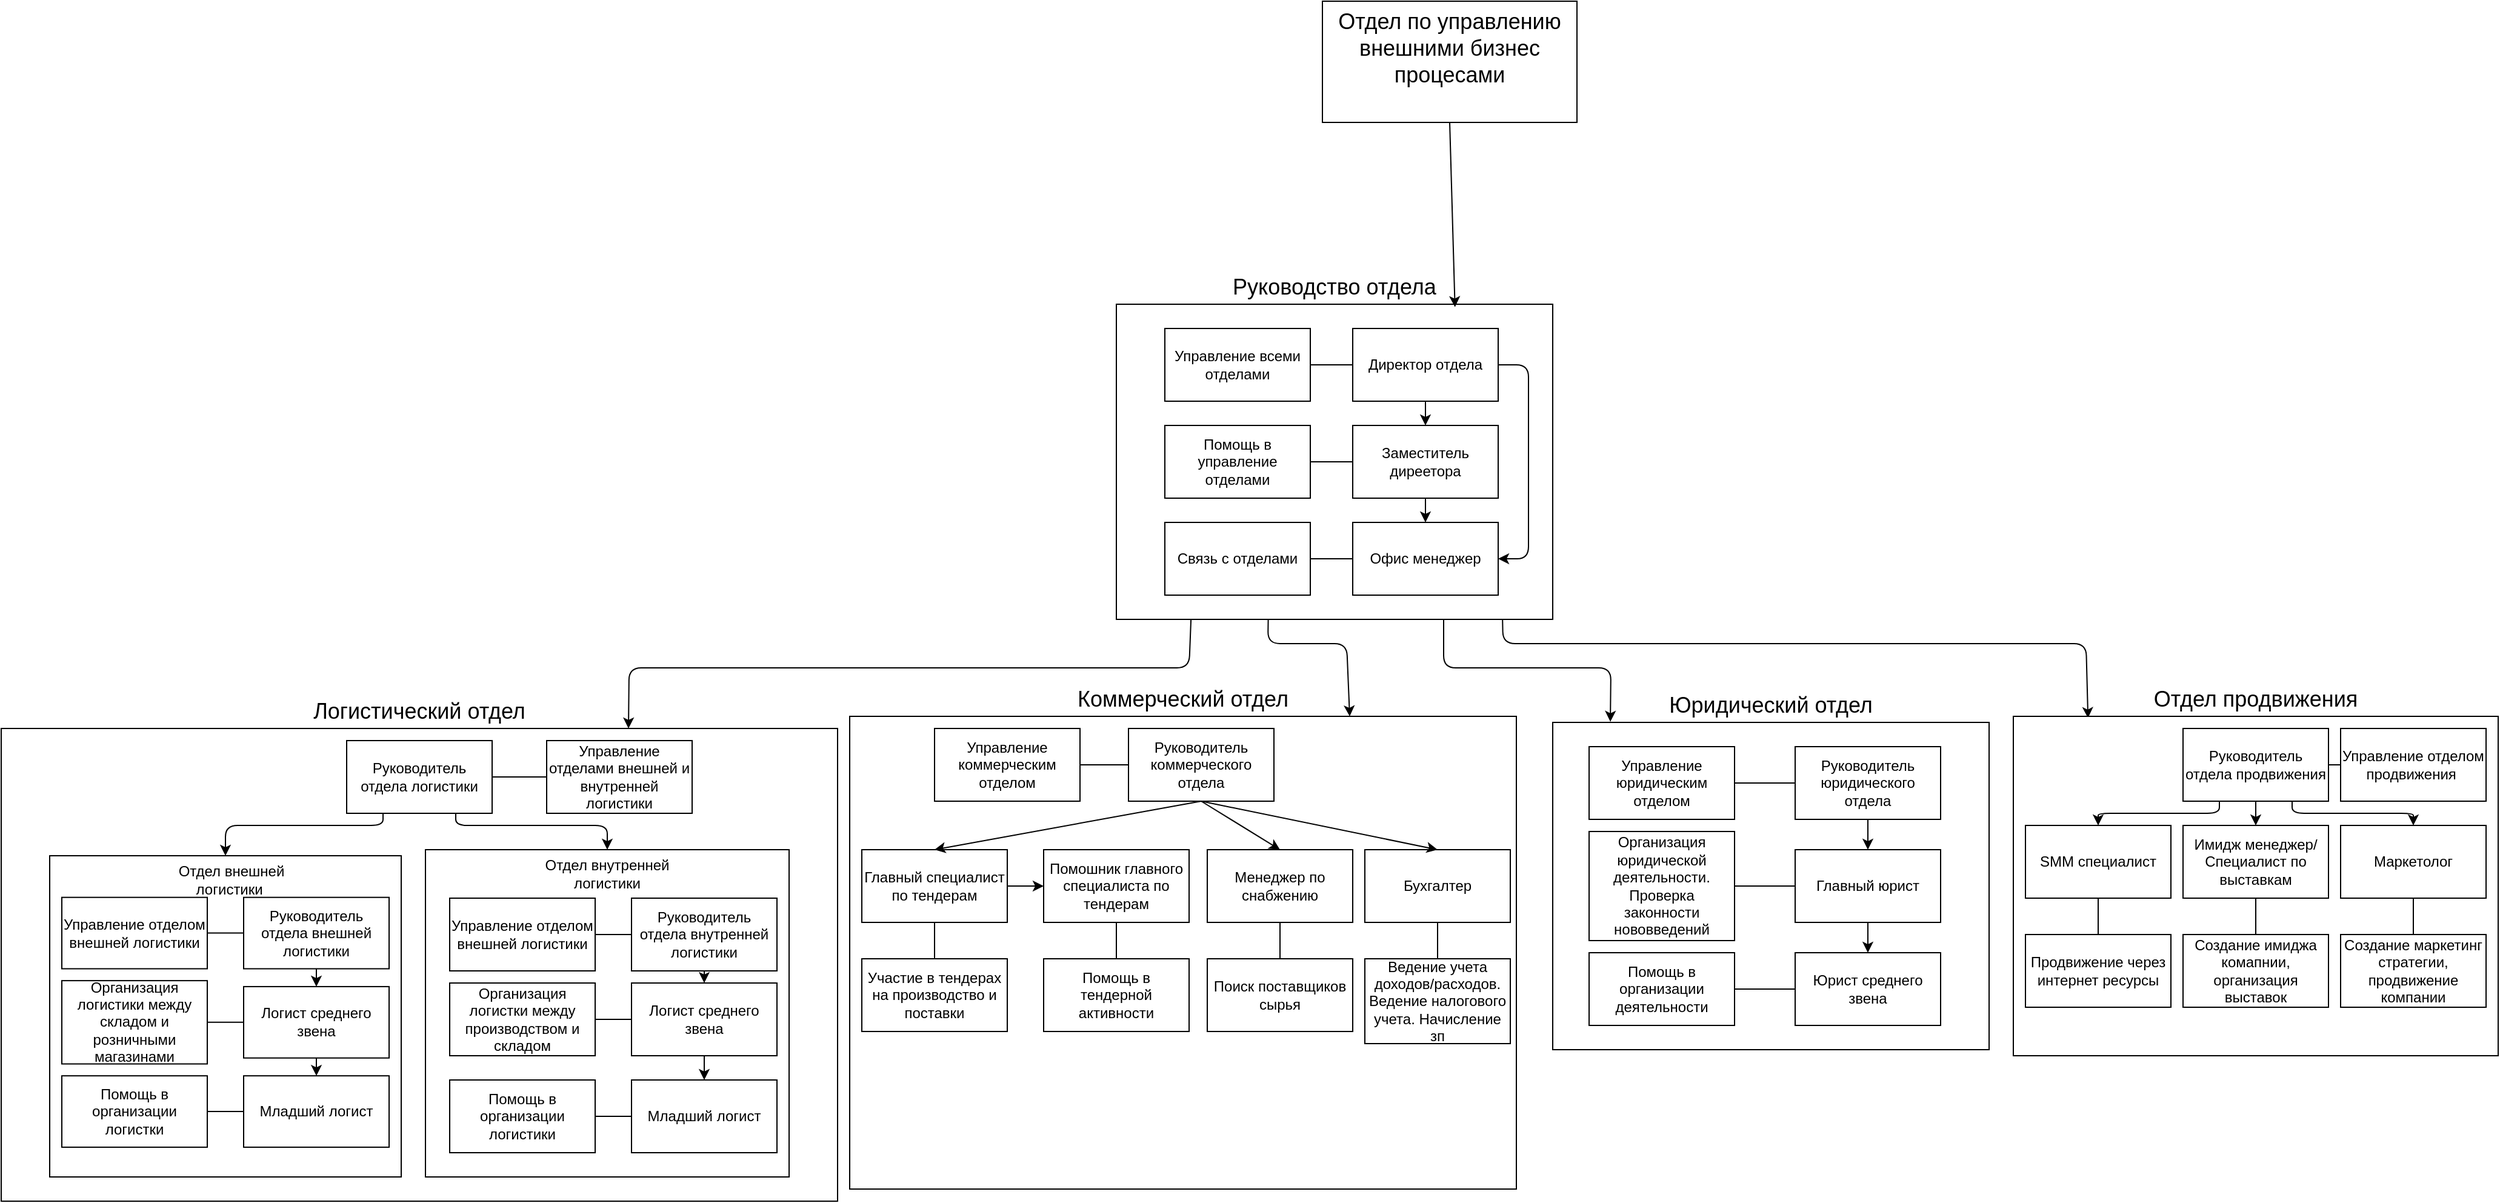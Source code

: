 <mxfile>
    <diagram id="2Vtnk_SKEZcLr_G2rO4P" name="Page-1">
        <mxGraphModel dx="2275" dy="827" grid="1" gridSize="10" guides="1" tooltips="1" connect="1" arrows="1" fold="1" page="1" pageScale="1" pageWidth="850" pageHeight="1100" math="0" shadow="0">
            <root>
                <mxCell id="0"/>
                <mxCell id="1" parent="0"/>
                <mxCell id="2" value="Отдел по управлению внешними бизнес процесами&lt;div&gt;&lt;br&gt;&lt;/div&gt;" style="rounded=0;whiteSpace=wrap;html=1;fontSize=18;" parent="1" vertex="1">
                    <mxGeometry x="330" y="10" width="210" height="100" as="geometry"/>
                </mxCell>
                <mxCell id="4" value="Руководство отдела" style="rounded=0;whiteSpace=wrap;html=1;fontSize=18;labelPosition=center;verticalLabelPosition=top;align=center;verticalAlign=bottom;labelBorderColor=none;" parent="1" vertex="1">
                    <mxGeometry x="160" y="260" width="360" height="260" as="geometry"/>
                </mxCell>
                <mxCell id="11" style="edgeStyle=none;html=1;entryX=1;entryY=0.5;entryDx=0;entryDy=0;" parent="1" source="8" target="10" edge="1">
                    <mxGeometry relative="1" as="geometry">
                        <Array as="points">
                            <mxPoint x="500" y="310"/>
                            <mxPoint x="500" y="470"/>
                        </Array>
                    </mxGeometry>
                </mxCell>
                <mxCell id="8" value="Директор отдела" style="rounded=0;whiteSpace=wrap;html=1;" parent="1" vertex="1">
                    <mxGeometry x="355" y="280" width="120" height="60" as="geometry"/>
                </mxCell>
                <mxCell id="9" value="Заместитель диреетора" style="rounded=0;whiteSpace=wrap;html=1;" parent="1" vertex="1">
                    <mxGeometry x="355" y="360" width="120" height="60" as="geometry"/>
                </mxCell>
                <mxCell id="10" value="Офис менеджер" style="rounded=0;whiteSpace=wrap;html=1;" parent="1" vertex="1">
                    <mxGeometry x="355" y="440" width="120" height="60" as="geometry"/>
                </mxCell>
                <mxCell id="77" value="Управление всеми отделами" style="rounded=0;whiteSpace=wrap;html=1;" parent="1" vertex="1">
                    <mxGeometry x="200" y="280" width="120" height="60" as="geometry"/>
                </mxCell>
                <mxCell id="78" value="Помощь в управление отделами" style="rounded=0;whiteSpace=wrap;html=1;" parent="1" vertex="1">
                    <mxGeometry x="200" y="360" width="120" height="60" as="geometry"/>
                </mxCell>
                <mxCell id="79" value="Связь с отделами" style="rounded=0;whiteSpace=wrap;html=1;" parent="1" vertex="1">
                    <mxGeometry x="200" y="440" width="120" height="60" as="geometry"/>
                </mxCell>
                <mxCell id="80" value="" style="endArrow=none;html=1;entryX=0;entryY=0.5;entryDx=0;entryDy=0;" parent="1" target="8" edge="1">
                    <mxGeometry width="50" height="50" relative="1" as="geometry">
                        <mxPoint x="320" y="310" as="sourcePoint"/>
                        <mxPoint x="460" y="300" as="targetPoint"/>
                    </mxGeometry>
                </mxCell>
                <mxCell id="81" value="" style="endArrow=none;html=1;exitX=1;exitY=0.5;exitDx=0;exitDy=0;entryX=0;entryY=0.5;entryDx=0;entryDy=0;" parent="1" source="78" target="9" edge="1">
                    <mxGeometry width="50" height="50" relative="1" as="geometry">
                        <mxPoint x="360" y="410" as="sourcePoint"/>
                        <mxPoint x="410" y="360" as="targetPoint"/>
                    </mxGeometry>
                </mxCell>
                <mxCell id="82" value="" style="endArrow=none;html=1;exitX=1;exitY=0.5;exitDx=0;exitDy=0;entryX=0;entryY=0.5;entryDx=0;entryDy=0;" parent="1" source="79" target="10" edge="1">
                    <mxGeometry width="50" height="50" relative="1" as="geometry">
                        <mxPoint x="380" y="520" as="sourcePoint"/>
                        <mxPoint x="350" y="470" as="targetPoint"/>
                    </mxGeometry>
                </mxCell>
                <mxCell id="137" value="" style="group" parent="1" vertex="1" connectable="0">
                    <mxGeometry x="-760" y="610" width="690" height="390" as="geometry"/>
                </mxCell>
                <mxCell id="13" value="Логистический отдел" style="rounded=0;whiteSpace=wrap;html=1;labelPosition=center;verticalLabelPosition=top;align=center;verticalAlign=bottom;fontSize=18;" parent="137" vertex="1">
                    <mxGeometry width="690" height="390" as="geometry"/>
                </mxCell>
                <mxCell id="23" value="Руководитель отдела логистики" style="rounded=0;whiteSpace=wrap;html=1;" parent="137" vertex="1">
                    <mxGeometry x="285" y="10" width="120" height="60" as="geometry"/>
                </mxCell>
                <mxCell id="90" value="" style="group" parent="137" vertex="1" connectable="0">
                    <mxGeometry x="40" y="105" width="290" height="265" as="geometry"/>
                </mxCell>
                <mxCell id="39" value="" style="rounded=0;whiteSpace=wrap;html=1;" parent="90" vertex="1">
                    <mxGeometry width="290" height="265" as="geometry"/>
                </mxCell>
                <mxCell id="42" value="Отдел внешней логистики&amp;nbsp;" style="rounded=0;whiteSpace=wrap;html=1;strokeColor=none;" parent="90" vertex="1">
                    <mxGeometry x="90" y="4.907" width="120" height="29.444" as="geometry"/>
                </mxCell>
                <mxCell id="46" value="Руководитель отдела внешней логистики" style="rounded=0;whiteSpace=wrap;html=1;" parent="90" vertex="1">
                    <mxGeometry x="160" y="34.352" width="120" height="58.889" as="geometry"/>
                </mxCell>
                <mxCell id="48" value="Логист среднего звена" style="rounded=0;whiteSpace=wrap;html=1;" parent="90" vertex="1">
                    <mxGeometry x="160" y="107.963" width="120" height="58.889" as="geometry"/>
                </mxCell>
                <mxCell id="50" value="Младший логист" style="rounded=0;whiteSpace=wrap;html=1;" parent="90" vertex="1">
                    <mxGeometry x="160" y="181.574" width="120" height="58.889" as="geometry"/>
                </mxCell>
                <mxCell id="84" value="Управление отделом внешней логистики" style="rounded=0;whiteSpace=wrap;html=1;" parent="90" vertex="1">
                    <mxGeometry x="10" y="34.352" width="120" height="58.889" as="geometry"/>
                </mxCell>
                <mxCell id="85" value="Организация логистики между складом и розничными магазинами" style="rounded=0;whiteSpace=wrap;html=1;" parent="90" vertex="1">
                    <mxGeometry x="10" y="103.056" width="120" height="68.704" as="geometry"/>
                </mxCell>
                <mxCell id="86" value="Помощь в организации логистки" style="rounded=0;whiteSpace=wrap;html=1;" parent="90" vertex="1">
                    <mxGeometry x="10" y="181.574" width="120" height="58.889" as="geometry"/>
                </mxCell>
                <mxCell id="87" value="" style="endArrow=none;html=1;exitX=1;exitY=0.5;exitDx=0;exitDy=0;entryX=0;entryY=0.5;entryDx=0;entryDy=0;" parent="90" source="84" target="46" edge="1">
                    <mxGeometry width="50" height="50" relative="1" as="geometry">
                        <mxPoint x="160" y="132.5" as="sourcePoint"/>
                        <mxPoint x="210" y="83.426" as="targetPoint"/>
                    </mxGeometry>
                </mxCell>
                <mxCell id="88" value="" style="endArrow=none;html=1;exitX=1;exitY=0.5;exitDx=0;exitDy=0;entryX=0;entryY=0.5;entryDx=0;entryDy=0;" parent="90" source="85" target="48" edge="1">
                    <mxGeometry width="50" height="50" relative="1" as="geometry">
                        <mxPoint x="170" y="171.759" as="sourcePoint"/>
                        <mxPoint x="160" y="132.5" as="targetPoint"/>
                    </mxGeometry>
                </mxCell>
                <mxCell id="89" value="" style="endArrow=none;html=1;exitX=1;exitY=0.5;exitDx=0;exitDy=0;entryX=0;entryY=0.5;entryDx=0;entryDy=0;" parent="90" source="86" target="50" edge="1">
                    <mxGeometry width="50" height="50" relative="1" as="geometry">
                        <mxPoint x="190" y="240.463" as="sourcePoint"/>
                        <mxPoint x="240" y="191.389" as="targetPoint"/>
                    </mxGeometry>
                </mxCell>
                <mxCell id="52" style="edgeStyle=none;html=1;entryX=0.5;entryY=0;entryDx=0;entryDy=0;" parent="90" source="46" target="48" edge="1">
                    <mxGeometry relative="1" as="geometry"/>
                </mxCell>
                <mxCell id="53" style="edgeStyle=none;html=1;entryX=0.5;entryY=0;entryDx=0;entryDy=0;" parent="90" source="48" target="50" edge="1">
                    <mxGeometry relative="1" as="geometry"/>
                </mxCell>
                <mxCell id="99" value="" style="group" parent="137" vertex="1" connectable="0">
                    <mxGeometry x="350" y="100" width="300" height="270" as="geometry"/>
                </mxCell>
                <mxCell id="41" value="" style="rounded=0;whiteSpace=wrap;html=1;" parent="99" vertex="1">
                    <mxGeometry width="300" height="270" as="geometry"/>
                </mxCell>
                <mxCell id="43" value="Отдел внутренней логистики" style="rounded=0;whiteSpace=wrap;html=1;strokeColor=none;" parent="99" vertex="1">
                    <mxGeometry x="90" y="10" width="120" height="20" as="geometry"/>
                </mxCell>
                <mxCell id="47" value="Руководитель отдела внутренней логистики" style="rounded=0;whiteSpace=wrap;html=1;" parent="99" vertex="1">
                    <mxGeometry x="170" y="40" width="120" height="60" as="geometry"/>
                </mxCell>
                <mxCell id="55" style="edgeStyle=none;html=1;entryX=0.5;entryY=0;entryDx=0;entryDy=0;" parent="99" source="49" target="51" edge="1">
                    <mxGeometry relative="1" as="geometry"/>
                </mxCell>
                <mxCell id="49" value="Логист среднего звена" style="rounded=0;whiteSpace=wrap;html=1;" parent="99" vertex="1">
                    <mxGeometry x="170" y="110.0" width="120" height="60" as="geometry"/>
                </mxCell>
                <mxCell id="51" value="Младший логист" style="rounded=0;whiteSpace=wrap;html=1;" parent="99" vertex="1">
                    <mxGeometry x="170" y="190" width="120" height="60" as="geometry"/>
                </mxCell>
                <mxCell id="91" value="Управление отделом внешней логистики" style="rounded=0;whiteSpace=wrap;html=1;" parent="99" vertex="1">
                    <mxGeometry x="20" y="40" width="120" height="60" as="geometry"/>
                </mxCell>
                <mxCell id="92" value="Организация логистки между производством и складом" style="rounded=0;whiteSpace=wrap;html=1;" parent="99" vertex="1">
                    <mxGeometry x="20" y="110.0" width="120" height="60" as="geometry"/>
                </mxCell>
                <mxCell id="93" value="Помощь в организации логистики" style="rounded=0;whiteSpace=wrap;html=1;" parent="99" vertex="1">
                    <mxGeometry x="20" y="190" width="120" height="60" as="geometry"/>
                </mxCell>
                <mxCell id="95" value="" style="endArrow=none;html=1;exitX=1;exitY=0.5;exitDx=0;exitDy=0;entryX=0;entryY=0.5;entryDx=0;entryDy=0;" parent="99" source="91" target="47" edge="1">
                    <mxGeometry width="50" height="50" relative="1" as="geometry">
                        <mxPoint x="170" y="80" as="sourcePoint"/>
                        <mxPoint x="220" y="30" as="targetPoint"/>
                    </mxGeometry>
                </mxCell>
                <mxCell id="96" value="" style="endArrow=none;html=1;exitX=1;exitY=0.5;exitDx=0;exitDy=0;" parent="99" source="92" edge="1">
                    <mxGeometry width="50" height="50" relative="1" as="geometry">
                        <mxPoint x="150" y="190" as="sourcePoint"/>
                        <mxPoint x="170" y="140" as="targetPoint"/>
                    </mxGeometry>
                </mxCell>
                <mxCell id="54" style="edgeStyle=none;html=1;entryX=0.5;entryY=0;entryDx=0;entryDy=0;" parent="99" source="47" target="49" edge="1">
                    <mxGeometry relative="1" as="geometry"/>
                </mxCell>
                <mxCell id="97" value="" style="endArrow=none;html=1;exitX=1;exitY=0.5;exitDx=0;exitDy=0;entryX=0;entryY=0.5;entryDx=0;entryDy=0;" parent="99" source="93" target="51" edge="1">
                    <mxGeometry width="50" height="50" relative="1" as="geometry">
                        <mxPoint x="180" y="260" as="sourcePoint"/>
                        <mxPoint x="230" y="210" as="targetPoint"/>
                    </mxGeometry>
                </mxCell>
                <mxCell id="133" value="Управление отделами внешней и внутренней логистики" style="rounded=0;whiteSpace=wrap;html=1;" parent="137" vertex="1">
                    <mxGeometry x="450" y="10" width="120" height="60" as="geometry"/>
                </mxCell>
                <mxCell id="134" value="" style="endArrow=classic;html=1;exitX=0.25;exitY=1;exitDx=0;exitDy=0;entryX=0.5;entryY=0;entryDx=0;entryDy=0;" parent="137" source="23" target="39" edge="1">
                    <mxGeometry width="50" height="50" relative="1" as="geometry">
                        <mxPoint x="340" y="140" as="sourcePoint"/>
                        <mxPoint x="390" y="90" as="targetPoint"/>
                        <Array as="points">
                            <mxPoint x="315" y="80"/>
                            <mxPoint x="185" y="80"/>
                        </Array>
                    </mxGeometry>
                </mxCell>
                <mxCell id="135" value="" style="endArrow=classic;html=1;exitX=0.75;exitY=1;exitDx=0;exitDy=0;entryX=0.5;entryY=0;entryDx=0;entryDy=0;" parent="137" source="23" target="41" edge="1">
                    <mxGeometry width="50" height="50" relative="1" as="geometry">
                        <mxPoint x="400" y="120" as="sourcePoint"/>
                        <mxPoint x="450" y="70" as="targetPoint"/>
                        <Array as="points">
                            <mxPoint x="375" y="80"/>
                            <mxPoint x="500" y="80"/>
                        </Array>
                    </mxGeometry>
                </mxCell>
                <mxCell id="136" value="" style="endArrow=none;html=1;exitX=1;exitY=0.5;exitDx=0;exitDy=0;entryX=0;entryY=0.5;entryDx=0;entryDy=0;" parent="137" source="23" target="133" edge="1">
                    <mxGeometry width="50" height="50" relative="1" as="geometry">
                        <mxPoint x="380" y="60" as="sourcePoint"/>
                        <mxPoint x="465" y="40" as="targetPoint"/>
                    </mxGeometry>
                </mxCell>
                <mxCell id="139" value="" style="endArrow=classic;html=1;entryX=0.75;entryY=0;entryDx=0;entryDy=0;exitX=0.171;exitY=1;exitDx=0;exitDy=0;exitPerimeter=0;" parent="1" source="4" target="13" edge="1">
                    <mxGeometry width="50" height="50" relative="1" as="geometry">
                        <mxPoint x="10" y="470" as="sourcePoint"/>
                        <mxPoint x="60" y="420" as="targetPoint"/>
                        <Array as="points">
                            <mxPoint x="220" y="560"/>
                            <mxPoint x="-242" y="560"/>
                        </Array>
                    </mxGeometry>
                </mxCell>
                <mxCell id="140" value="" style="endArrow=classic;html=1;exitX=0.348;exitY=1.002;exitDx=0;exitDy=0;exitPerimeter=0;entryX=0.75;entryY=0;entryDx=0;entryDy=0;" parent="1" source="4" target="14" edge="1">
                    <mxGeometry width="50" height="50" relative="1" as="geometry">
                        <mxPoint x="380" y="590" as="sourcePoint"/>
                        <mxPoint x="430" y="540" as="targetPoint"/>
                        <Array as="points">
                            <mxPoint x="285" y="540"/>
                            <mxPoint x="350" y="540"/>
                        </Array>
                    </mxGeometry>
                </mxCell>
                <mxCell id="141" value="" style="endArrow=classic;html=1;exitX=0.75;exitY=1;exitDx=0;exitDy=0;entryX=0.132;entryY=-0.002;entryDx=0;entryDy=0;entryPerimeter=0;" parent="1" source="4" target="15" edge="1">
                    <mxGeometry width="50" height="50" relative="1" as="geometry">
                        <mxPoint x="530" y="590" as="sourcePoint"/>
                        <mxPoint x="580" y="540" as="targetPoint"/>
                        <Array as="points">
                            <mxPoint x="430" y="560"/>
                            <mxPoint x="568" y="560"/>
                        </Array>
                    </mxGeometry>
                </mxCell>
                <mxCell id="142" value="" style="endArrow=classic;html=1;exitX=0.885;exitY=1.002;exitDx=0;exitDy=0;exitPerimeter=0;entryX=0.154;entryY=0.005;entryDx=0;entryDy=0;entryPerimeter=0;" parent="1" source="4" target="16" edge="1">
                    <mxGeometry width="50" height="50" relative="1" as="geometry">
                        <mxPoint x="700" y="560" as="sourcePoint"/>
                        <mxPoint x="750" y="510" as="targetPoint"/>
                        <Array as="points">
                            <mxPoint x="479" y="540"/>
                            <mxPoint x="960" y="540"/>
                        </Array>
                    </mxGeometry>
                </mxCell>
                <mxCell id="14" value="Коммерческий отдел" style="rounded=0;whiteSpace=wrap;html=1;fontSize=18;labelPosition=center;verticalLabelPosition=top;align=center;verticalAlign=bottom;container=0;" parent="1" vertex="1">
                    <mxGeometry x="-60" y="600" width="550" height="390" as="geometry"/>
                </mxCell>
                <mxCell id="24" value="Руководитель коммерческого отдела" style="rounded=0;whiteSpace=wrap;html=1;container=0;" parent="1" vertex="1">
                    <mxGeometry x="170" y="610" width="120" height="60" as="geometry"/>
                </mxCell>
                <mxCell id="56" value="Главный специалист по тендерам" style="rounded=0;whiteSpace=wrap;html=1;container=0;" parent="1" vertex="1">
                    <mxGeometry x="-50" y="710" width="120" height="60" as="geometry"/>
                </mxCell>
                <mxCell id="57" value="Бухгалтер" style="rounded=0;whiteSpace=wrap;html=1;container=0;" parent="1" vertex="1">
                    <mxGeometry x="365" y="710" width="120" height="60" as="geometry"/>
                </mxCell>
                <mxCell id="58" value="Помошник главного специалиста по тендерам" style="rounded=0;whiteSpace=wrap;html=1;container=0;" parent="1" vertex="1">
                    <mxGeometry x="100" y="710" width="120" height="60" as="geometry"/>
                </mxCell>
                <mxCell id="75" value="Менеджер по снабжению" style="rounded=0;whiteSpace=wrap;html=1;container=0;" parent="1" vertex="1">
                    <mxGeometry x="235" y="710" width="120" height="60" as="geometry"/>
                </mxCell>
                <mxCell id="103" value="Участие в тендерах на производство и поставки" style="rounded=0;whiteSpace=wrap;html=1;container=0;" parent="1" vertex="1">
                    <mxGeometry x="-50" y="800" width="120" height="60" as="geometry"/>
                </mxCell>
                <mxCell id="104" value="Помощь в тендерной активности" style="rounded=0;whiteSpace=wrap;html=1;container=0;" parent="1" vertex="1">
                    <mxGeometry x="100" y="800" width="120" height="60" as="geometry"/>
                </mxCell>
                <mxCell id="105" value="Поиск поставщиков сырья" style="rounded=0;whiteSpace=wrap;html=1;container=0;" parent="1" vertex="1">
                    <mxGeometry x="235" y="800" width="120" height="60" as="geometry"/>
                </mxCell>
                <mxCell id="106" value="Ведение учета доходов/расходов. Ведение налогового учета. Начисление зп" style="rounded=0;whiteSpace=wrap;html=1;container=0;" parent="1" vertex="1">
                    <mxGeometry x="365" y="800" width="120" height="70" as="geometry"/>
                </mxCell>
                <mxCell id="112" value="Управление коммерческим отделом" style="rounded=0;whiteSpace=wrap;html=1;container=0;" parent="1" vertex="1">
                    <mxGeometry x="10" y="610" width="120" height="60" as="geometry"/>
                </mxCell>
                <mxCell id="113" value="" style="endArrow=none;html=1;exitX=1;exitY=0.5;exitDx=0;exitDy=0;entryX=0;entryY=0.5;entryDx=0;entryDy=0;" parent="1" source="112" target="24" edge="1">
                    <mxGeometry width="50" height="50" relative="1" as="geometry">
                        <mxPoint x="110" y="720" as="sourcePoint"/>
                        <mxPoint x="160" y="670" as="targetPoint"/>
                    </mxGeometry>
                </mxCell>
                <mxCell id="15" value="Юридический отдел" style="rounded=0;whiteSpace=wrap;html=1;fontSize=18;labelPosition=center;verticalLabelPosition=top;align=center;verticalAlign=bottom;container=0;" parent="1" vertex="1">
                    <mxGeometry x="520" y="605" width="360" height="270" as="geometry"/>
                </mxCell>
                <mxCell id="25" value="Руководитель юридического отдела" style="rounded=0;whiteSpace=wrap;html=1;container=0;" parent="1" vertex="1">
                    <mxGeometry x="720" y="625" width="120" height="60" as="geometry"/>
                </mxCell>
                <mxCell id="27" value="Главный юрист" style="rounded=0;whiteSpace=wrap;html=1;container=0;" parent="1" vertex="1">
                    <mxGeometry x="720" y="710" width="120" height="60" as="geometry"/>
                </mxCell>
                <mxCell id="29" value="Юрист среднего звена" style="rounded=0;whiteSpace=wrap;html=1;container=0;" parent="1" vertex="1">
                    <mxGeometry x="720" y="795" width="120" height="60" as="geometry"/>
                </mxCell>
                <mxCell id="115" value="Организация юридической деятельности. Проверка законности нововведений" style="rounded=0;whiteSpace=wrap;html=1;container=0;" parent="1" vertex="1">
                    <mxGeometry x="550" y="695" width="120" height="90" as="geometry"/>
                </mxCell>
                <mxCell id="116" value="Помощь в организации деятельности" style="rounded=0;whiteSpace=wrap;html=1;container=0;" parent="1" vertex="1">
                    <mxGeometry x="550" y="795" width="120" height="60" as="geometry"/>
                </mxCell>
                <mxCell id="119" value="" style="endArrow=none;html=1;exitX=1;exitY=0.5;exitDx=0;exitDy=0;entryX=0;entryY=0.5;entryDx=0;entryDy=0;" parent="1" source="115" target="27" edge="1">
                    <mxGeometry width="50" height="50" relative="1" as="geometry">
                        <mxPoint x="700" y="765" as="sourcePoint"/>
                        <mxPoint x="750" y="715" as="targetPoint"/>
                    </mxGeometry>
                </mxCell>
                <mxCell id="120" value="" style="endArrow=none;html=1;exitX=1;exitY=0.5;exitDx=0;exitDy=0;entryX=0;entryY=0.5;entryDx=0;entryDy=0;" parent="1" source="116" target="29" edge="1">
                    <mxGeometry width="50" height="50" relative="1" as="geometry">
                        <mxPoint x="720" y="835" as="sourcePoint"/>
                        <mxPoint x="770" y="785" as="targetPoint"/>
                    </mxGeometry>
                </mxCell>
                <mxCell id="124" value="Управление юридическим отделом" style="rounded=0;whiteSpace=wrap;html=1;container=0;" parent="1" vertex="1">
                    <mxGeometry x="550" y="625" width="120" height="60" as="geometry"/>
                </mxCell>
                <mxCell id="125" value="" style="endArrow=none;html=1;exitX=1;exitY=0.5;exitDx=0;exitDy=0;" parent="1" source="124" edge="1">
                    <mxGeometry width="50" height="50" relative="1" as="geometry">
                        <mxPoint x="730" y="705" as="sourcePoint"/>
                        <mxPoint x="720" y="655" as="targetPoint"/>
                    </mxGeometry>
                </mxCell>
                <mxCell id="143" value="" style="endArrow=classic;html=1;exitX=0.5;exitY=1;exitDx=0;exitDy=0;entryX=0.5;entryY=0;entryDx=0;entryDy=0;" parent="1" source="25" target="27" edge="1">
                    <mxGeometry width="50" height="50" relative="1" as="geometry">
                        <mxPoint x="810" y="755" as="sourcePoint"/>
                        <mxPoint x="860" y="705" as="targetPoint"/>
                    </mxGeometry>
                </mxCell>
                <mxCell id="144" value="" style="endArrow=classic;html=1;exitX=0.5;exitY=1;exitDx=0;exitDy=0;entryX=0.5;entryY=0;entryDx=0;entryDy=0;" parent="1" source="27" target="29" edge="1">
                    <mxGeometry width="50" height="50" relative="1" as="geometry">
                        <mxPoint x="790" y="835" as="sourcePoint"/>
                        <mxPoint x="840" y="785" as="targetPoint"/>
                    </mxGeometry>
                </mxCell>
                <mxCell id="16" value="Отдел продвижения" style="rounded=0;whiteSpace=wrap;html=1;fontSize=18;labelPosition=center;verticalLabelPosition=top;align=center;verticalAlign=bottom;container=0;" parent="1" vertex="1">
                    <mxGeometry x="900" y="600" width="400" height="280" as="geometry"/>
                </mxCell>
                <mxCell id="26" value="Руководитель отдела продвижения" style="rounded=0;whiteSpace=wrap;html=1;container=0;" parent="1" vertex="1">
                    <mxGeometry x="1040" y="610" width="120" height="60" as="geometry"/>
                </mxCell>
                <mxCell id="62" value="Маркетолог" style="rounded=0;whiteSpace=wrap;html=1;container=0;" parent="1" vertex="1">
                    <mxGeometry x="1170" y="690" width="120" height="60" as="geometry"/>
                </mxCell>
                <mxCell id="63" value="SMM специалист" style="rounded=0;whiteSpace=wrap;html=1;container=0;" parent="1" vertex="1">
                    <mxGeometry x="910" y="690" width="120" height="60" as="geometry"/>
                </mxCell>
                <mxCell id="65" value="Имидж менеджер/ Cпециалист по выставкам" style="rounded=0;whiteSpace=wrap;html=1;container=0;" parent="1" vertex="1">
                    <mxGeometry x="1040" y="690" width="120" height="60" as="geometry"/>
                </mxCell>
                <mxCell id="69" value="Создание маркетинг стратегии, продвижение компании" style="rounded=0;whiteSpace=wrap;html=1;container=0;" parent="1" vertex="1">
                    <mxGeometry x="1170" y="780" width="120" height="60" as="geometry"/>
                </mxCell>
                <mxCell id="70" value="Продвижение через интернет ресурсы" style="rounded=0;whiteSpace=wrap;html=1;container=0;" parent="1" vertex="1">
                    <mxGeometry x="910" y="780" width="120" height="60" as="geometry"/>
                </mxCell>
                <mxCell id="71" value="Создание имиджа комапнии, организация выставок" style="rounded=0;whiteSpace=wrap;html=1;container=0;" parent="1" vertex="1">
                    <mxGeometry x="1040" y="780" width="120" height="60" as="geometry"/>
                </mxCell>
                <mxCell id="130" value="Управление отделом продвижения&amp;nbsp;" style="rounded=0;whiteSpace=wrap;html=1;container=0;" parent="1" vertex="1">
                    <mxGeometry x="1170" y="610" width="120" height="60" as="geometry"/>
                </mxCell>
                <mxCell id="131" value="" style="endArrow=none;html=1;exitX=1;exitY=0.5;exitDx=0;exitDy=0;entryX=0;entryY=0.5;entryDx=0;entryDy=0;" parent="1" source="26" target="130" edge="1">
                    <mxGeometry width="50" height="50" relative="1" as="geometry">
                        <mxPoint x="1090" y="690" as="sourcePoint"/>
                        <mxPoint x="1130" y="640" as="targetPoint"/>
                    </mxGeometry>
                </mxCell>
                <mxCell id="145" value="" style="endArrow=classic;html=1;exitX=0.25;exitY=1;exitDx=0;exitDy=0;entryX=0.5;entryY=0;entryDx=0;entryDy=0;" parent="1" source="26" target="63" edge="1">
                    <mxGeometry width="50" height="50" relative="1" as="geometry">
                        <mxPoint x="1340" y="710" as="sourcePoint"/>
                        <mxPoint x="1390" y="660" as="targetPoint"/>
                        <Array as="points">
                            <mxPoint x="1070" y="680"/>
                            <mxPoint x="970" y="680"/>
                        </Array>
                    </mxGeometry>
                </mxCell>
                <mxCell id="146" value="" style="endArrow=classic;html=1;exitX=0.5;exitY=1;exitDx=0;exitDy=0;entryX=0.5;entryY=0;entryDx=0;entryDy=0;" parent="1" source="26" target="65" edge="1">
                    <mxGeometry width="50" height="50" relative="1" as="geometry">
                        <mxPoint x="1170" y="740" as="sourcePoint"/>
                        <mxPoint x="1220" y="690" as="targetPoint"/>
                    </mxGeometry>
                </mxCell>
                <mxCell id="147" value="" style="endArrow=classic;html=1;exitX=0.75;exitY=1;exitDx=0;exitDy=0;entryX=0.5;entryY=0;entryDx=0;entryDy=0;" parent="1" source="26" target="62" edge="1">
                    <mxGeometry width="50" height="50" relative="1" as="geometry">
                        <mxPoint x="1380" y="730" as="sourcePoint"/>
                        <mxPoint x="1430" y="680" as="targetPoint"/>
                        <Array as="points">
                            <mxPoint x="1130" y="680"/>
                            <mxPoint x="1230" y="680"/>
                        </Array>
                    </mxGeometry>
                </mxCell>
                <mxCell id="148" value="" style="endArrow=none;html=1;exitX=0.5;exitY=1;exitDx=0;exitDy=0;entryX=0.5;entryY=0;entryDx=0;entryDy=0;" parent="1" source="63" target="70" edge="1">
                    <mxGeometry width="50" height="50" relative="1" as="geometry">
                        <mxPoint x="940" y="820" as="sourcePoint"/>
                        <mxPoint x="990" y="770" as="targetPoint"/>
                    </mxGeometry>
                </mxCell>
                <mxCell id="149" value="" style="endArrow=none;html=1;entryX=0.5;entryY=1;entryDx=0;entryDy=0;exitX=0.5;exitY=0;exitDx=0;exitDy=0;" parent="1" source="71" target="65" edge="1">
                    <mxGeometry width="50" height="50" relative="1" as="geometry">
                        <mxPoint x="1120" y="830" as="sourcePoint"/>
                        <mxPoint x="1170" y="780" as="targetPoint"/>
                    </mxGeometry>
                </mxCell>
                <mxCell id="150" value="" style="endArrow=none;html=1;entryX=0.5;entryY=1;entryDx=0;entryDy=0;exitX=0.5;exitY=0;exitDx=0;exitDy=0;" parent="1" source="69" target="62" edge="1">
                    <mxGeometry width="50" height="50" relative="1" as="geometry">
                        <mxPoint x="1290" y="850" as="sourcePoint"/>
                        <mxPoint x="1340" y="800" as="targetPoint"/>
                    </mxGeometry>
                </mxCell>
                <mxCell id="152" value="" style="endArrow=classic;html=1;exitX=0.5;exitY=1;exitDx=0;exitDy=0;entryX=0.5;entryY=0;entryDx=0;entryDy=0;" parent="1" source="24" target="56" edge="1">
                    <mxGeometry width="50" height="50" relative="1" as="geometry">
                        <mxPoint x="230" y="750" as="sourcePoint"/>
                        <mxPoint x="280" y="700" as="targetPoint"/>
                    </mxGeometry>
                </mxCell>
                <mxCell id="154" value="" style="endArrow=classic;html=1;exitX=0.5;exitY=1;exitDx=0;exitDy=0;entryX=0.5;entryY=0;entryDx=0;entryDy=0;" parent="1" source="24" target="75" edge="1">
                    <mxGeometry width="50" height="50" relative="1" as="geometry">
                        <mxPoint x="350" y="770" as="sourcePoint"/>
                        <mxPoint x="400" y="720" as="targetPoint"/>
                    </mxGeometry>
                </mxCell>
                <mxCell id="155" value="" style="endArrow=classic;html=1;exitX=0.5;exitY=1;exitDx=0;exitDy=0;entryX=0.5;entryY=0;entryDx=0;entryDy=0;" parent="1" source="24" target="57" edge="1">
                    <mxGeometry width="50" height="50" relative="1" as="geometry">
                        <mxPoint x="360" y="740" as="sourcePoint"/>
                        <mxPoint x="410" y="690" as="targetPoint"/>
                    </mxGeometry>
                </mxCell>
                <mxCell id="156" value="" style="endArrow=classic;html=1;exitX=1;exitY=0.5;exitDx=0;exitDy=0;entryX=0;entryY=0.5;entryDx=0;entryDy=0;" parent="1" source="56" target="58" edge="1">
                    <mxGeometry width="50" height="50" relative="1" as="geometry">
                        <mxPoint x="100" y="790" as="sourcePoint"/>
                        <mxPoint x="150" y="740" as="targetPoint"/>
                    </mxGeometry>
                </mxCell>
                <mxCell id="157" value="" style="endArrow=none;html=1;exitX=0.5;exitY=1;exitDx=0;exitDy=0;entryX=0.5;entryY=0;entryDx=0;entryDy=0;" parent="1" source="56" target="103" edge="1">
                    <mxGeometry width="50" height="50" relative="1" as="geometry">
                        <mxPoint x="40" y="840" as="sourcePoint"/>
                        <mxPoint x="90" y="790" as="targetPoint"/>
                    </mxGeometry>
                </mxCell>
                <mxCell id="158" value="" style="endArrow=none;html=1;exitX=0.5;exitY=1;exitDx=0;exitDy=0;entryX=0.5;entryY=0;entryDx=0;entryDy=0;" parent="1" source="58" target="104" edge="1">
                    <mxGeometry width="50" height="50" relative="1" as="geometry">
                        <mxPoint x="190" y="860" as="sourcePoint"/>
                        <mxPoint x="240" y="810" as="targetPoint"/>
                    </mxGeometry>
                </mxCell>
                <mxCell id="159" value="" style="endArrow=none;html=1;entryX=0.5;entryY=1;entryDx=0;entryDy=0;exitX=0.5;exitY=0;exitDx=0;exitDy=0;" parent="1" source="105" target="75" edge="1">
                    <mxGeometry width="50" height="50" relative="1" as="geometry">
                        <mxPoint x="280" y="850" as="sourcePoint"/>
                        <mxPoint x="330" y="800" as="targetPoint"/>
                    </mxGeometry>
                </mxCell>
                <mxCell id="160" value="" style="endArrow=none;html=1;entryX=0.5;entryY=1;entryDx=0;entryDy=0;exitX=0.5;exitY=0;exitDx=0;exitDy=0;" parent="1" source="106" target="57" edge="1">
                    <mxGeometry width="50" height="50" relative="1" as="geometry">
                        <mxPoint x="400" y="860" as="sourcePoint"/>
                        <mxPoint x="450" y="810" as="targetPoint"/>
                    </mxGeometry>
                </mxCell>
                <mxCell id="161" value="" style="endArrow=classic;html=1;exitX=0.5;exitY=1;exitDx=0;exitDy=0;" parent="1" source="9" target="10" edge="1">
                    <mxGeometry width="50" height="50" relative="1" as="geometry">
                        <mxPoint x="390" y="480" as="sourcePoint"/>
                        <mxPoint x="440" y="430" as="targetPoint"/>
                    </mxGeometry>
                </mxCell>
                <mxCell id="162" value="" style="endArrow=classic;html=1;exitX=0.5;exitY=1;exitDx=0;exitDy=0;entryX=0.5;entryY=0;entryDx=0;entryDy=0;" parent="1" source="8" target="9" edge="1">
                    <mxGeometry width="50" height="50" relative="1" as="geometry">
                        <mxPoint x="400" y="390" as="sourcePoint"/>
                        <mxPoint x="450" y="340" as="targetPoint"/>
                    </mxGeometry>
                </mxCell>
                <mxCell id="163" value="" style="endArrow=classic;html=1;exitX=0.5;exitY=1;exitDx=0;exitDy=0;entryX=0.776;entryY=0.009;entryDx=0;entryDy=0;entryPerimeter=0;" parent="1" source="2" target="4" edge="1">
                    <mxGeometry width="50" height="50" relative="1" as="geometry">
                        <mxPoint x="580" y="200" as="sourcePoint"/>
                        <mxPoint x="630" y="150" as="targetPoint"/>
                    </mxGeometry>
                </mxCell>
            </root>
        </mxGraphModel>
    </diagram>
</mxfile>